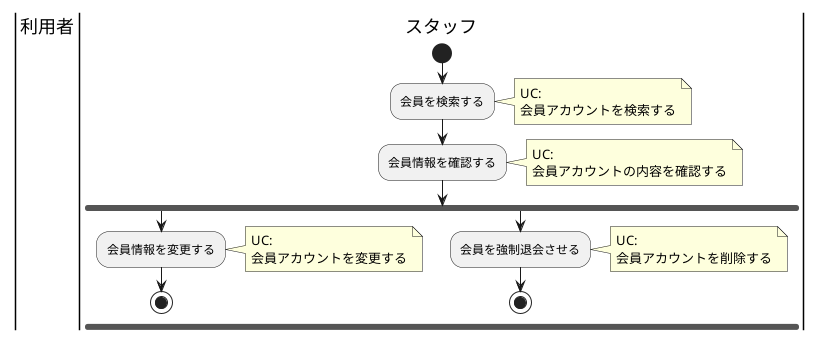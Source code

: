 @startuml BusinessFlow

|利用者|

|スタッフ|
start
:会員を検索する;
note right
UC:
会員アカウントを検索する
end note

:会員情報を確認する;
note right
UC:
会員アカウントの内容を確認する
end note

fork
:会員情報を変更する;
note right
UC:
会員アカウントを変更する
end note
stop

fork again
:会員を強制退会させる;
note right
UC:
会員アカウントを削除する
end note
stop

@enduml

